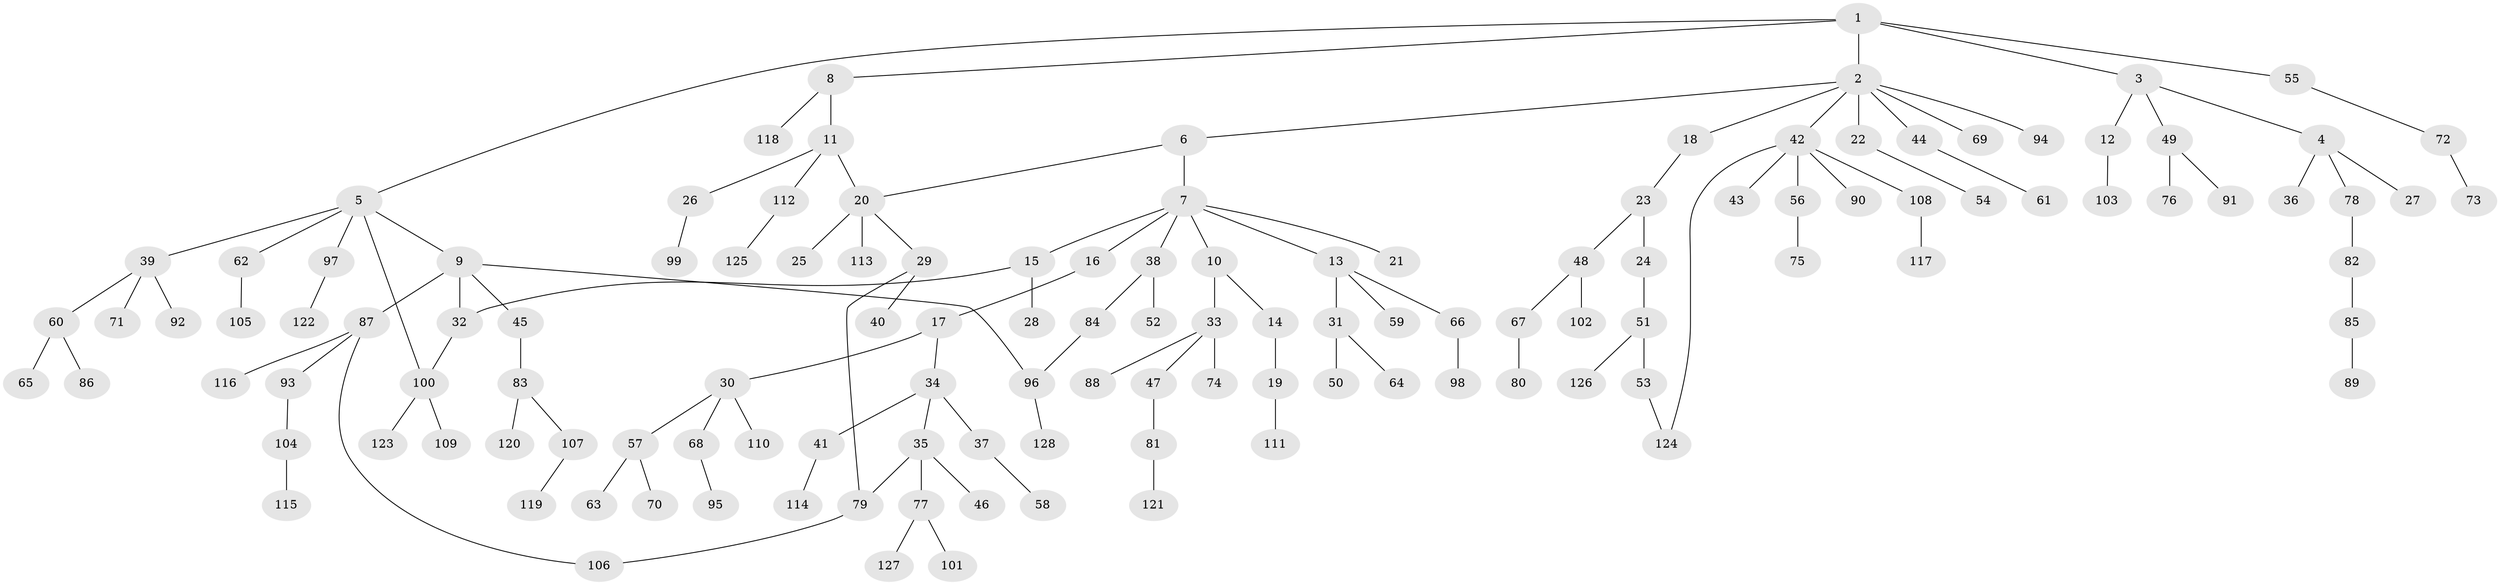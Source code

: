 // coarse degree distribution, {1: 0.8235294117647058, 12: 0.0196078431372549, 4: 0.0392156862745098, 24: 0.0196078431372549, 2: 0.0784313725490196, 10: 0.0196078431372549}
// Generated by graph-tools (version 1.1) at 2025/44/03/04/25 21:44:19]
// undirected, 128 vertices, 134 edges
graph export_dot {
graph [start="1"]
  node [color=gray90,style=filled];
  1;
  2;
  3;
  4;
  5;
  6;
  7;
  8;
  9;
  10;
  11;
  12;
  13;
  14;
  15;
  16;
  17;
  18;
  19;
  20;
  21;
  22;
  23;
  24;
  25;
  26;
  27;
  28;
  29;
  30;
  31;
  32;
  33;
  34;
  35;
  36;
  37;
  38;
  39;
  40;
  41;
  42;
  43;
  44;
  45;
  46;
  47;
  48;
  49;
  50;
  51;
  52;
  53;
  54;
  55;
  56;
  57;
  58;
  59;
  60;
  61;
  62;
  63;
  64;
  65;
  66;
  67;
  68;
  69;
  70;
  71;
  72;
  73;
  74;
  75;
  76;
  77;
  78;
  79;
  80;
  81;
  82;
  83;
  84;
  85;
  86;
  87;
  88;
  89;
  90;
  91;
  92;
  93;
  94;
  95;
  96;
  97;
  98;
  99;
  100;
  101;
  102;
  103;
  104;
  105;
  106;
  107;
  108;
  109;
  110;
  111;
  112;
  113;
  114;
  115;
  116;
  117;
  118;
  119;
  120;
  121;
  122;
  123;
  124;
  125;
  126;
  127;
  128;
  1 -- 2;
  1 -- 3;
  1 -- 5;
  1 -- 8;
  1 -- 55;
  2 -- 6;
  2 -- 18;
  2 -- 22;
  2 -- 42;
  2 -- 44;
  2 -- 69;
  2 -- 94;
  3 -- 4;
  3 -- 12;
  3 -- 49;
  4 -- 27;
  4 -- 36;
  4 -- 78;
  5 -- 9;
  5 -- 39;
  5 -- 62;
  5 -- 97;
  5 -- 100;
  6 -- 7;
  6 -- 20;
  7 -- 10;
  7 -- 13;
  7 -- 15;
  7 -- 16;
  7 -- 21;
  7 -- 38;
  8 -- 11;
  8 -- 118;
  9 -- 45;
  9 -- 87;
  9 -- 96;
  9 -- 32;
  10 -- 14;
  10 -- 33;
  11 -- 20;
  11 -- 26;
  11 -- 112;
  12 -- 103;
  13 -- 31;
  13 -- 59;
  13 -- 66;
  14 -- 19;
  15 -- 28;
  15 -- 32;
  16 -- 17;
  17 -- 30;
  17 -- 34;
  18 -- 23;
  19 -- 111;
  20 -- 25;
  20 -- 29;
  20 -- 113;
  22 -- 54;
  23 -- 24;
  23 -- 48;
  24 -- 51;
  26 -- 99;
  29 -- 40;
  29 -- 79;
  30 -- 57;
  30 -- 68;
  30 -- 110;
  31 -- 50;
  31 -- 64;
  32 -- 100;
  33 -- 47;
  33 -- 74;
  33 -- 88;
  34 -- 35;
  34 -- 37;
  34 -- 41;
  35 -- 46;
  35 -- 77;
  35 -- 79;
  37 -- 58;
  38 -- 52;
  38 -- 84;
  39 -- 60;
  39 -- 71;
  39 -- 92;
  41 -- 114;
  42 -- 43;
  42 -- 56;
  42 -- 90;
  42 -- 108;
  42 -- 124;
  44 -- 61;
  45 -- 83;
  47 -- 81;
  48 -- 67;
  48 -- 102;
  49 -- 76;
  49 -- 91;
  51 -- 53;
  51 -- 126;
  53 -- 124;
  55 -- 72;
  56 -- 75;
  57 -- 63;
  57 -- 70;
  60 -- 65;
  60 -- 86;
  62 -- 105;
  66 -- 98;
  67 -- 80;
  68 -- 95;
  72 -- 73;
  77 -- 101;
  77 -- 127;
  78 -- 82;
  79 -- 106;
  81 -- 121;
  82 -- 85;
  83 -- 107;
  83 -- 120;
  84 -- 96;
  85 -- 89;
  87 -- 93;
  87 -- 106;
  87 -- 116;
  93 -- 104;
  96 -- 128;
  97 -- 122;
  100 -- 109;
  100 -- 123;
  104 -- 115;
  107 -- 119;
  108 -- 117;
  112 -- 125;
}
